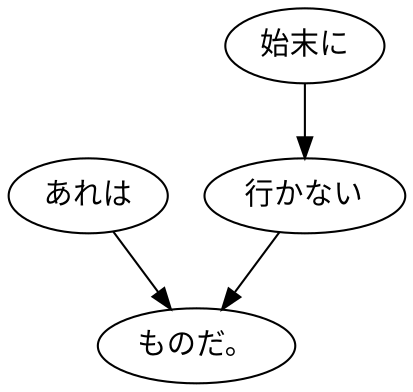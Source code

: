 digraph graph6564 {
	node0 [label="あれは"];
	node1 [label="始末に"];
	node2 [label="行かない"];
	node3 [label="ものだ。"];
	node0 -> node3;
	node1 -> node2;
	node2 -> node3;
}
